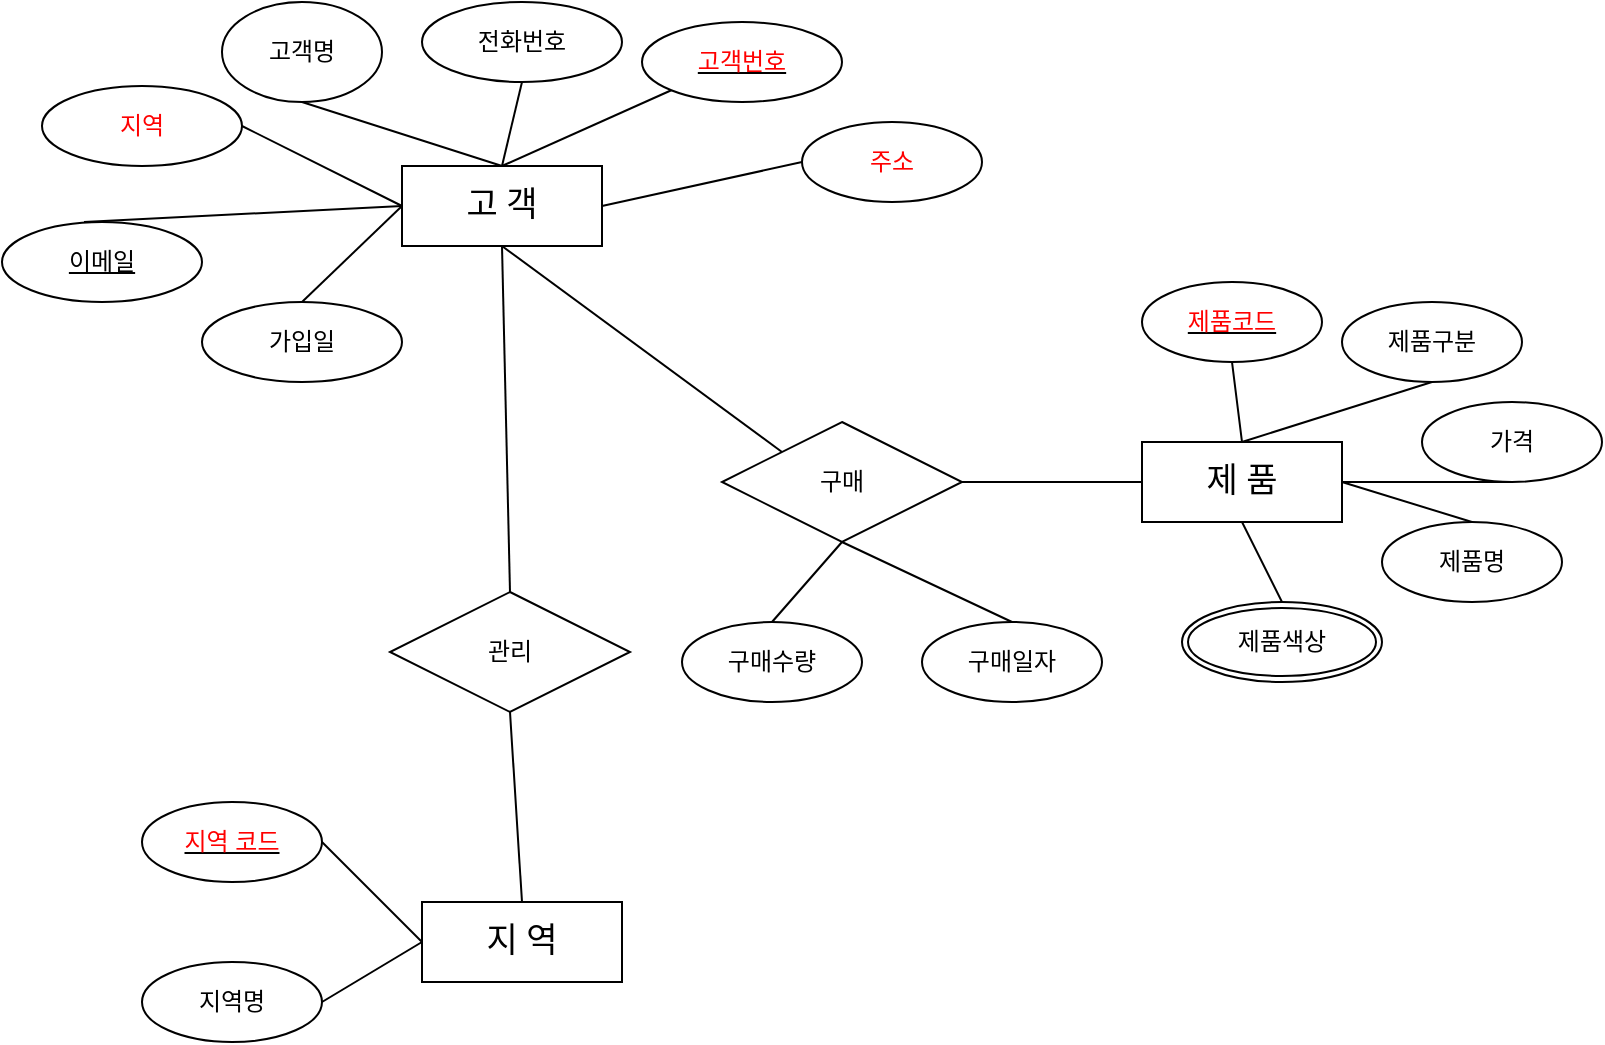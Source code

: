 <mxfile version="21.6.5" type="github">
  <diagram name="페이지-1" id="Saes9_DNgsbYgp-xldzN">
    <mxGraphModel dx="1434" dy="758" grid="1" gridSize="10" guides="1" tooltips="1" connect="1" arrows="1" fold="1" page="1" pageScale="1" pageWidth="827" pageHeight="1169" math="0" shadow="0">
      <root>
        <mxCell id="0" />
        <mxCell id="1" parent="0" />
        <mxCell id="Y4rukvpyRPgeqZUPzUDb-2" value="고 객" style="whiteSpace=wrap;html=1;align=center;fontSize=17;fontFamily=Tahoma;" parent="1" vertex="1">
          <mxGeometry x="360" y="372" width="100" height="40" as="geometry" />
        </mxCell>
        <mxCell id="Y4rukvpyRPgeqZUPzUDb-4" value="고객명" style="ellipse;whiteSpace=wrap;html=1;align=center;" parent="1" vertex="1">
          <mxGeometry x="270" y="290" width="80" height="50" as="geometry" />
        </mxCell>
        <mxCell id="Y4rukvpyRPgeqZUPzUDb-5" value="" style="endArrow=none;html=1;rounded=0;exitX=0.5;exitY=1;exitDx=0;exitDy=0;entryX=0.5;entryY=0;entryDx=0;entryDy=0;" parent="1" source="Y4rukvpyRPgeqZUPzUDb-4" target="Y4rukvpyRPgeqZUPzUDb-2" edge="1">
          <mxGeometry relative="1" as="geometry">
            <mxPoint x="330" y="390" as="sourcePoint" />
            <mxPoint x="490" y="390" as="targetPoint" />
          </mxGeometry>
        </mxCell>
        <mxCell id="Y4rukvpyRPgeqZUPzUDb-7" value="전화번호" style="ellipse;whiteSpace=wrap;html=1;align=center;" parent="1" vertex="1">
          <mxGeometry x="370" y="290" width="100" height="40" as="geometry" />
        </mxCell>
        <mxCell id="Y4rukvpyRPgeqZUPzUDb-8" value="&lt;font color=&quot;#ff0000&quot;&gt;주소&lt;/font&gt;" style="ellipse;whiteSpace=wrap;html=1;align=center;" parent="1" vertex="1">
          <mxGeometry x="560" y="350" width="90" height="40" as="geometry" />
        </mxCell>
        <mxCell id="Y4rukvpyRPgeqZUPzUDb-10" value="가입일" style="ellipse;whiteSpace=wrap;html=1;align=center;" parent="1" vertex="1">
          <mxGeometry x="260" y="440" width="100" height="40" as="geometry" />
        </mxCell>
        <mxCell id="Y4rukvpyRPgeqZUPzUDb-11" value="" style="endArrow=none;html=1;rounded=0;exitX=0.5;exitY=1;exitDx=0;exitDy=0;entryX=0.5;entryY=0;entryDx=0;entryDy=0;" parent="1" source="Y4rukvpyRPgeqZUPzUDb-7" target="Y4rukvpyRPgeqZUPzUDb-2" edge="1">
          <mxGeometry relative="1" as="geometry">
            <mxPoint x="330" y="390" as="sourcePoint" />
            <mxPoint x="490" y="390" as="targetPoint" />
          </mxGeometry>
        </mxCell>
        <mxCell id="Y4rukvpyRPgeqZUPzUDb-12" value="" style="endArrow=none;html=1;rounded=0;entryX=0;entryY=0.5;entryDx=0;entryDy=0;exitX=1;exitY=0.5;exitDx=0;exitDy=0;" parent="1" source="Y4rukvpyRPgeqZUPzUDb-2" target="Y4rukvpyRPgeqZUPzUDb-8" edge="1">
          <mxGeometry relative="1" as="geometry">
            <mxPoint x="330" y="390" as="sourcePoint" />
            <mxPoint x="490" y="390" as="targetPoint" />
          </mxGeometry>
        </mxCell>
        <mxCell id="Y4rukvpyRPgeqZUPzUDb-14" value="" style="endArrow=none;html=1;rounded=0;exitX=0.5;exitY=0;exitDx=0;exitDy=0;entryX=0;entryY=0.5;entryDx=0;entryDy=0;" parent="1" source="Y4rukvpyRPgeqZUPzUDb-10" target="Y4rukvpyRPgeqZUPzUDb-2" edge="1">
          <mxGeometry relative="1" as="geometry">
            <mxPoint x="330" y="390" as="sourcePoint" />
            <mxPoint x="490" y="390" as="targetPoint" />
          </mxGeometry>
        </mxCell>
        <mxCell id="Y4rukvpyRPgeqZUPzUDb-17" value="이메일" style="ellipse;whiteSpace=wrap;html=1;align=center;fontStyle=4;" parent="1" vertex="1">
          <mxGeometry x="160" y="400" width="100" height="40" as="geometry" />
        </mxCell>
        <mxCell id="Y4rukvpyRPgeqZUPzUDb-18" value="" style="endArrow=none;html=1;rounded=0;entryX=0.41;entryY=0;entryDx=0;entryDy=0;entryPerimeter=0;exitX=0;exitY=0.5;exitDx=0;exitDy=0;" parent="1" source="Y4rukvpyRPgeqZUPzUDb-2" target="Y4rukvpyRPgeqZUPzUDb-17" edge="1">
          <mxGeometry relative="1" as="geometry">
            <mxPoint x="330" y="390" as="sourcePoint" />
            <mxPoint x="490" y="390" as="targetPoint" />
          </mxGeometry>
        </mxCell>
        <mxCell id="Y4rukvpyRPgeqZUPzUDb-19" value="&lt;font color=&quot;#ff0000&quot;&gt;지역&lt;/font&gt;" style="ellipse;whiteSpace=wrap;html=1;align=center;" parent="1" vertex="1">
          <mxGeometry x="180" y="332" width="100" height="40" as="geometry" />
        </mxCell>
        <mxCell id="Y4rukvpyRPgeqZUPzUDb-20" value="" style="endArrow=none;html=1;rounded=0;exitX=1;exitY=0.5;exitDx=0;exitDy=0;entryX=0;entryY=0.5;entryDx=0;entryDy=0;" parent="1" source="Y4rukvpyRPgeqZUPzUDb-19" target="Y4rukvpyRPgeqZUPzUDb-2" edge="1">
          <mxGeometry relative="1" as="geometry">
            <mxPoint x="330" y="390" as="sourcePoint" />
            <mxPoint x="490" y="390" as="targetPoint" />
          </mxGeometry>
        </mxCell>
        <mxCell id="Y4rukvpyRPgeqZUPzUDb-21" value="&lt;font color=&quot;#ff0000&quot;&gt;고객번호&lt;/font&gt;" style="ellipse;whiteSpace=wrap;html=1;align=center;fontStyle=4;" parent="1" vertex="1">
          <mxGeometry x="480" y="300" width="100" height="40" as="geometry" />
        </mxCell>
        <mxCell id="Y4rukvpyRPgeqZUPzUDb-22" value="" style="endArrow=none;html=1;rounded=0;entryX=0;entryY=1;entryDx=0;entryDy=0;exitX=0.5;exitY=0;exitDx=0;exitDy=0;" parent="1" source="Y4rukvpyRPgeqZUPzUDb-2" target="Y4rukvpyRPgeqZUPzUDb-21" edge="1">
          <mxGeometry relative="1" as="geometry">
            <mxPoint x="330" y="390" as="sourcePoint" />
            <mxPoint x="490" y="390" as="targetPoint" />
          </mxGeometry>
        </mxCell>
        <mxCell id="2kzLQqCbR6kSTALaoGFX-2" value="지 역" style="whiteSpace=wrap;html=1;align=center;fontSize=17;fontFamily=Tahoma;" vertex="1" parent="1">
          <mxGeometry x="370" y="740" width="100" height="40" as="geometry" />
        </mxCell>
        <mxCell id="2kzLQqCbR6kSTALaoGFX-3" value="지역명" style="ellipse;whiteSpace=wrap;html=1;align=center;" vertex="1" parent="1">
          <mxGeometry x="230" y="770" width="90" height="40" as="geometry" />
        </mxCell>
        <mxCell id="2kzLQqCbR6kSTALaoGFX-4" value="&lt;u&gt;&lt;font color=&quot;#ff0000&quot;&gt;지역 코드&lt;/font&gt;&lt;/u&gt;" style="ellipse;whiteSpace=wrap;html=1;align=center;" vertex="1" parent="1">
          <mxGeometry x="230" y="690" width="90" height="40" as="geometry" />
        </mxCell>
        <mxCell id="2kzLQqCbR6kSTALaoGFX-5" value="" style="endArrow=none;html=1;rounded=0;exitX=1;exitY=0.5;exitDx=0;exitDy=0;entryX=0;entryY=0.5;entryDx=0;entryDy=0;" edge="1" parent="1" target="2kzLQqCbR6kSTALaoGFX-2">
          <mxGeometry relative="1" as="geometry">
            <mxPoint x="320" y="710" as="sourcePoint" />
            <mxPoint x="490" y="730" as="targetPoint" />
          </mxGeometry>
        </mxCell>
        <mxCell id="2kzLQqCbR6kSTALaoGFX-6" value="" style="endArrow=none;html=1;rounded=0;exitX=1;exitY=0.5;exitDx=0;exitDy=0;entryX=0;entryY=0.5;entryDx=0;entryDy=0;" edge="1" parent="1" source="2kzLQqCbR6kSTALaoGFX-3" target="2kzLQqCbR6kSTALaoGFX-2">
          <mxGeometry relative="1" as="geometry">
            <mxPoint x="337" y="748" as="sourcePoint" />
            <mxPoint x="380" y="784" as="targetPoint" />
          </mxGeometry>
        </mxCell>
        <mxCell id="2kzLQqCbR6kSTALaoGFX-12" value="제 품" style="whiteSpace=wrap;html=1;align=center;fontSize=17;fontFamily=Tahoma;" vertex="1" parent="1">
          <mxGeometry x="730" y="510" width="100" height="40" as="geometry" />
        </mxCell>
        <mxCell id="2kzLQqCbR6kSTALaoGFX-13" value="&lt;u&gt;&lt;font color=&quot;#ff0000&quot;&gt;제품코드&lt;/font&gt;&lt;/u&gt;" style="ellipse;whiteSpace=wrap;html=1;align=center;" vertex="1" parent="1">
          <mxGeometry x="730" y="430" width="90" height="40" as="geometry" />
        </mxCell>
        <mxCell id="2kzLQqCbR6kSTALaoGFX-14" value="제품명" style="ellipse;whiteSpace=wrap;html=1;align=center;" vertex="1" parent="1">
          <mxGeometry x="850" y="550" width="90" height="40" as="geometry" />
        </mxCell>
        <mxCell id="2kzLQqCbR6kSTALaoGFX-15" value="제품구분" style="ellipse;whiteSpace=wrap;html=1;align=center;" vertex="1" parent="1">
          <mxGeometry x="830" y="440" width="90" height="40" as="geometry" />
        </mxCell>
        <mxCell id="2kzLQqCbR6kSTALaoGFX-16" value="가격" style="ellipse;whiteSpace=wrap;html=1;align=center;" vertex="1" parent="1">
          <mxGeometry x="870" y="490" width="90" height="40" as="geometry" />
        </mxCell>
        <mxCell id="2kzLQqCbR6kSTALaoGFX-17" value="제품색상" style="ellipse;shape=doubleEllipse;margin=3;whiteSpace=wrap;html=1;align=center;" vertex="1" parent="1">
          <mxGeometry x="750" y="590" width="100" height="40" as="geometry" />
        </mxCell>
        <mxCell id="2kzLQqCbR6kSTALaoGFX-18" value="" style="endArrow=none;html=1;rounded=0;exitX=0.5;exitY=1;exitDx=0;exitDy=0;entryX=0.5;entryY=0;entryDx=0;entryDy=0;" edge="1" parent="1" source="2kzLQqCbR6kSTALaoGFX-13" target="2kzLQqCbR6kSTALaoGFX-12">
          <mxGeometry relative="1" as="geometry">
            <mxPoint x="560" y="509" as="sourcePoint" />
            <mxPoint x="730" y="530" as="targetPoint" />
          </mxGeometry>
        </mxCell>
        <mxCell id="2kzLQqCbR6kSTALaoGFX-19" value="" style="endArrow=none;html=1;rounded=0;exitX=0.5;exitY=0;exitDx=0;exitDy=0;entryX=1;entryY=0.5;entryDx=0;entryDy=0;" edge="1" parent="1" source="2kzLQqCbR6kSTALaoGFX-14" target="2kzLQqCbR6kSTALaoGFX-12">
          <mxGeometry relative="1" as="geometry">
            <mxPoint x="665" y="490" as="sourcePoint" />
            <mxPoint x="720" y="530" as="targetPoint" />
          </mxGeometry>
        </mxCell>
        <mxCell id="2kzLQqCbR6kSTALaoGFX-20" value="" style="endArrow=none;html=1;rounded=0;entryX=0.5;entryY=1;entryDx=0;entryDy=0;exitX=0.5;exitY=0;exitDx=0;exitDy=0;" edge="1" parent="1" source="2kzLQqCbR6kSTALaoGFX-17" target="2kzLQqCbR6kSTALaoGFX-12">
          <mxGeometry relative="1" as="geometry">
            <mxPoint x="675" y="500" as="sourcePoint" />
            <mxPoint x="750" y="550" as="targetPoint" />
          </mxGeometry>
        </mxCell>
        <mxCell id="2kzLQqCbR6kSTALaoGFX-21" value="" style="endArrow=none;html=1;rounded=0;entryX=0.5;entryY=1;entryDx=0;entryDy=0;exitX=1;exitY=0.5;exitDx=0;exitDy=0;" edge="1" parent="1" source="2kzLQqCbR6kSTALaoGFX-12" target="2kzLQqCbR6kSTALaoGFX-16">
          <mxGeometry relative="1" as="geometry">
            <mxPoint x="790" y="600" as="sourcePoint" />
            <mxPoint x="790" y="560" as="targetPoint" />
          </mxGeometry>
        </mxCell>
        <mxCell id="2kzLQqCbR6kSTALaoGFX-22" value="" style="endArrow=none;html=1;rounded=0;entryX=0.5;entryY=1;entryDx=0;entryDy=0;exitX=0.5;exitY=0;exitDx=0;exitDy=0;" edge="1" parent="1" source="2kzLQqCbR6kSTALaoGFX-12" target="2kzLQqCbR6kSTALaoGFX-15">
          <mxGeometry relative="1" as="geometry">
            <mxPoint x="800" y="610" as="sourcePoint" />
            <mxPoint x="800" y="570" as="targetPoint" />
          </mxGeometry>
        </mxCell>
        <mxCell id="2kzLQqCbR6kSTALaoGFX-25" value="관리" style="shape=rhombus;perimeter=rhombusPerimeter;whiteSpace=wrap;html=1;align=center;" vertex="1" parent="1">
          <mxGeometry x="354" y="585" width="120" height="60" as="geometry" />
        </mxCell>
        <mxCell id="2kzLQqCbR6kSTALaoGFX-26" value="" style="endArrow=none;html=1;rounded=0;entryX=0.5;entryY=1;entryDx=0;entryDy=0;exitX=0.5;exitY=0;exitDx=0;exitDy=0;" edge="1" parent="1" source="2kzLQqCbR6kSTALaoGFX-25" target="Y4rukvpyRPgeqZUPzUDb-2">
          <mxGeometry relative="1" as="geometry">
            <mxPoint x="330" y="540" as="sourcePoint" />
            <mxPoint x="490" y="540" as="targetPoint" />
          </mxGeometry>
        </mxCell>
        <mxCell id="2kzLQqCbR6kSTALaoGFX-27" value="" style="endArrow=none;html=1;rounded=0;entryX=0.5;entryY=1;entryDx=0;entryDy=0;exitX=0.5;exitY=0;exitDx=0;exitDy=0;" edge="1" parent="1" source="2kzLQqCbR6kSTALaoGFX-2" target="2kzLQqCbR6kSTALaoGFX-25">
          <mxGeometry relative="1" as="geometry">
            <mxPoint x="384" y="823" as="sourcePoint" />
            <mxPoint x="380" y="650" as="targetPoint" />
          </mxGeometry>
        </mxCell>
        <mxCell id="2kzLQqCbR6kSTALaoGFX-29" value="구매" style="shape=rhombus;perimeter=rhombusPerimeter;whiteSpace=wrap;html=1;align=center;" vertex="1" parent="1">
          <mxGeometry x="520" y="500" width="120" height="60" as="geometry" />
        </mxCell>
        <mxCell id="2kzLQqCbR6kSTALaoGFX-30" value="" style="endArrow=none;html=1;rounded=0;exitX=0.5;exitY=1;exitDx=0;exitDy=0;entryX=0;entryY=0;entryDx=0;entryDy=0;" edge="1" parent="1" source="Y4rukvpyRPgeqZUPzUDb-2" target="2kzLQqCbR6kSTALaoGFX-29">
          <mxGeometry relative="1" as="geometry">
            <mxPoint x="510" y="580" as="sourcePoint" />
            <mxPoint x="670" y="580" as="targetPoint" />
          </mxGeometry>
        </mxCell>
        <mxCell id="2kzLQqCbR6kSTALaoGFX-31" value="" style="endArrow=none;html=1;rounded=0;exitX=1;exitY=0.5;exitDx=0;exitDy=0;entryX=0;entryY=0.5;entryDx=0;entryDy=0;" edge="1" parent="1" source="2kzLQqCbR6kSTALaoGFX-29" target="2kzLQqCbR6kSTALaoGFX-12">
          <mxGeometry relative="1" as="geometry">
            <mxPoint x="620" y="540" as="sourcePoint" />
            <mxPoint x="664" y="699" as="targetPoint" />
          </mxGeometry>
        </mxCell>
        <mxCell id="2kzLQqCbR6kSTALaoGFX-32" value="구매수량" style="ellipse;whiteSpace=wrap;html=1;align=center;" vertex="1" parent="1">
          <mxGeometry x="500" y="600" width="90" height="40" as="geometry" />
        </mxCell>
        <mxCell id="2kzLQqCbR6kSTALaoGFX-33" value="구매일자" style="ellipse;whiteSpace=wrap;html=1;align=center;" vertex="1" parent="1">
          <mxGeometry x="620" y="600" width="90" height="40" as="geometry" />
        </mxCell>
        <mxCell id="2kzLQqCbR6kSTALaoGFX-34" value="" style="endArrow=none;html=1;rounded=0;exitX=0.5;exitY=0;exitDx=0;exitDy=0;entryX=0.5;entryY=1;entryDx=0;entryDy=0;" edge="1" parent="1" source="2kzLQqCbR6kSTALaoGFX-32" target="2kzLQqCbR6kSTALaoGFX-29">
          <mxGeometry relative="1" as="geometry">
            <mxPoint x="510" y="550" as="sourcePoint" />
            <mxPoint x="670" y="550" as="targetPoint" />
          </mxGeometry>
        </mxCell>
        <mxCell id="2kzLQqCbR6kSTALaoGFX-35" value="" style="endArrow=none;html=1;rounded=0;exitX=0.5;exitY=0;exitDx=0;exitDy=0;entryX=0.5;entryY=1;entryDx=0;entryDy=0;" edge="1" parent="1" source="2kzLQqCbR6kSTALaoGFX-33" target="2kzLQqCbR6kSTALaoGFX-29">
          <mxGeometry relative="1" as="geometry">
            <mxPoint x="555" y="610" as="sourcePoint" />
            <mxPoint x="560" y="555" as="targetPoint" />
          </mxGeometry>
        </mxCell>
      </root>
    </mxGraphModel>
  </diagram>
</mxfile>
